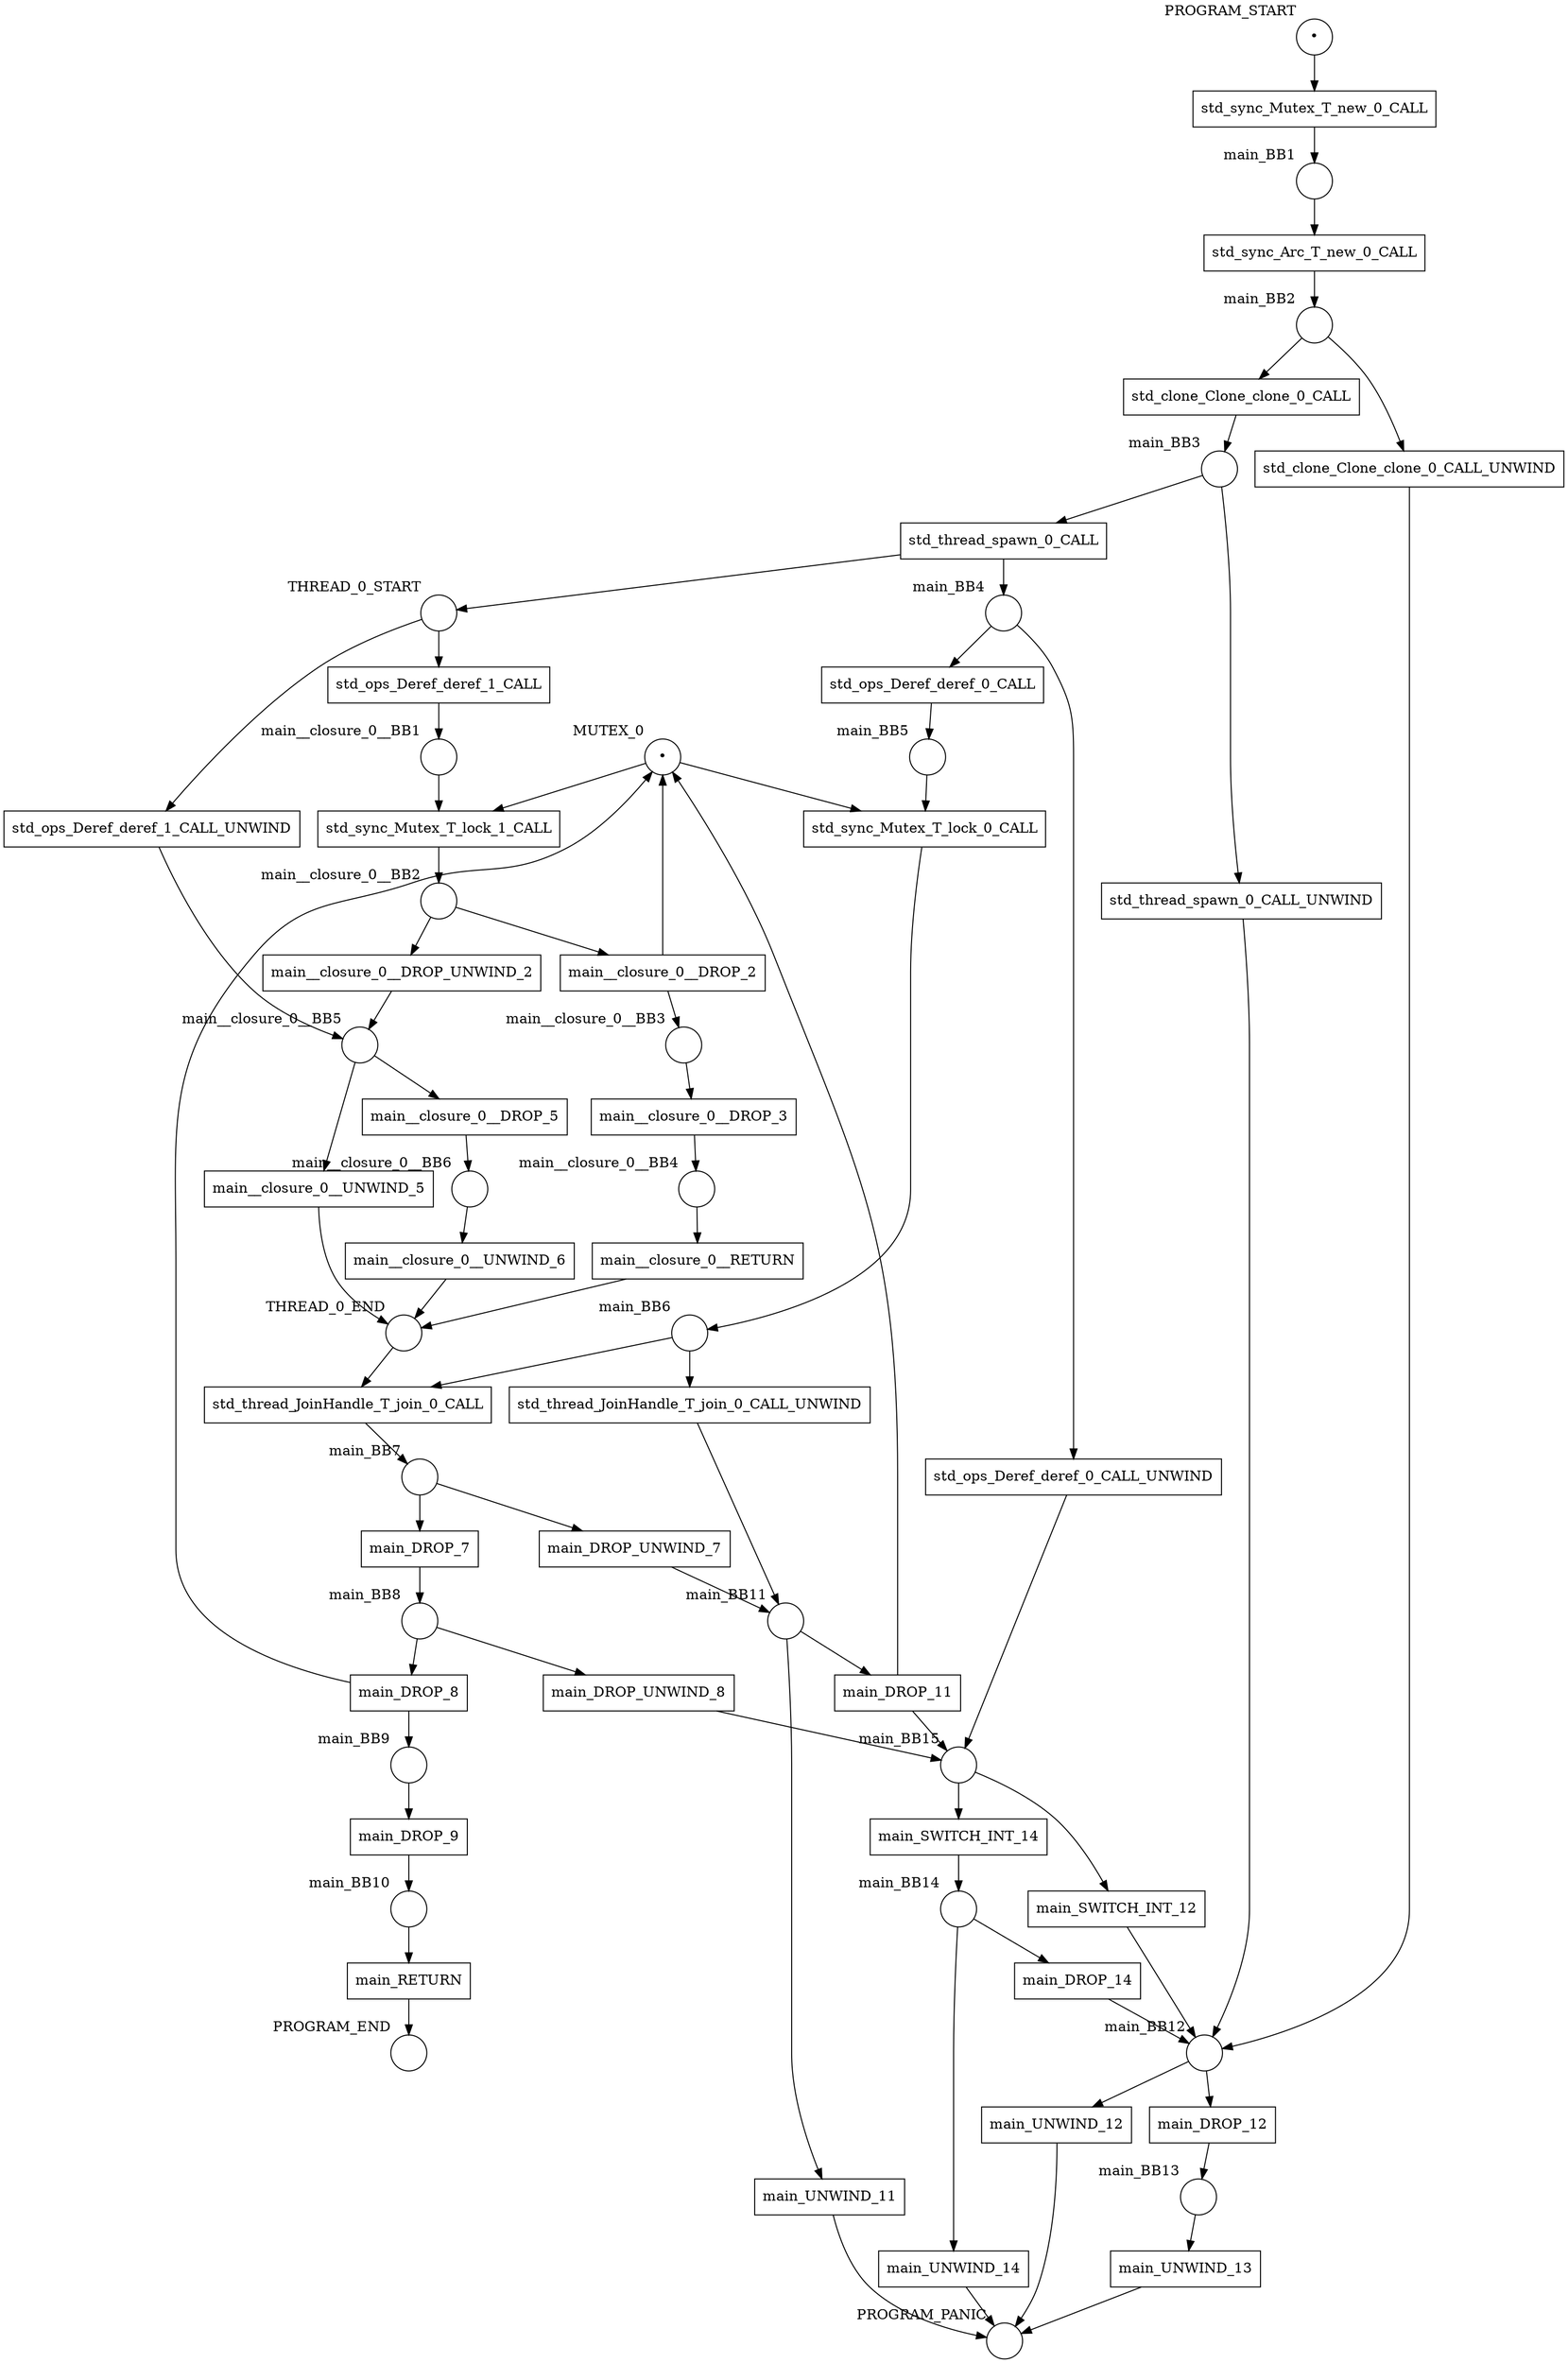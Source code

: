 digraph petrinet {
    MUTEX_0 [shape="circle" xlabel="MUTEX_0" label="•"];
    PROGRAM_END [shape="circle" xlabel="PROGRAM_END" label=""];
    PROGRAM_PANIC [shape="circle" xlabel="PROGRAM_PANIC" label=""];
    PROGRAM_START [shape="circle" xlabel="PROGRAM_START" label="•"];
    THREAD_0_END [shape="circle" xlabel="THREAD_0_END" label=""];
    THREAD_0_START [shape="circle" xlabel="THREAD_0_START" label=""];
    main_BB1 [shape="circle" xlabel="main_BB1" label=""];
    main_BB10 [shape="circle" xlabel="main_BB10" label=""];
    main_BB11 [shape="circle" xlabel="main_BB11" label=""];
    main_BB12 [shape="circle" xlabel="main_BB12" label=""];
    main_BB13 [shape="circle" xlabel="main_BB13" label=""];
    main_BB14 [shape="circle" xlabel="main_BB14" label=""];
    main_BB15 [shape="circle" xlabel="main_BB15" label=""];
    main_BB2 [shape="circle" xlabel="main_BB2" label=""];
    main_BB3 [shape="circle" xlabel="main_BB3" label=""];
    main_BB4 [shape="circle" xlabel="main_BB4" label=""];
    main_BB5 [shape="circle" xlabel="main_BB5" label=""];
    main_BB6 [shape="circle" xlabel="main_BB6" label=""];
    main_BB7 [shape="circle" xlabel="main_BB7" label=""];
    main_BB8 [shape="circle" xlabel="main_BB8" label=""];
    main_BB9 [shape="circle" xlabel="main_BB9" label=""];
    main__closure_0__BB1 [shape="circle" xlabel="main__closure_0__BB1" label=""];
    main__closure_0__BB2 [shape="circle" xlabel="main__closure_0__BB2" label=""];
    main__closure_0__BB3 [shape="circle" xlabel="main__closure_0__BB3" label=""];
    main__closure_0__BB4 [shape="circle" xlabel="main__closure_0__BB4" label=""];
    main__closure_0__BB5 [shape="circle" xlabel="main__closure_0__BB5" label=""];
    main__closure_0__BB6 [shape="circle" xlabel="main__closure_0__BB6" label=""];
    main_DROP_11 [shape="box" xlabel="" label="main_DROP_11"];
    main_DROP_12 [shape="box" xlabel="" label="main_DROP_12"];
    main_DROP_14 [shape="box" xlabel="" label="main_DROP_14"];
    main_DROP_7 [shape="box" xlabel="" label="main_DROP_7"];
    main_DROP_8 [shape="box" xlabel="" label="main_DROP_8"];
    main_DROP_9 [shape="box" xlabel="" label="main_DROP_9"];
    main_DROP_UNWIND_7 [shape="box" xlabel="" label="main_DROP_UNWIND_7"];
    main_DROP_UNWIND_8 [shape="box" xlabel="" label="main_DROP_UNWIND_8"];
    main_RETURN [shape="box" xlabel="" label="main_RETURN"];
    main_SWITCH_INT_12 [shape="box" xlabel="" label="main_SWITCH_INT_12"];
    main_SWITCH_INT_14 [shape="box" xlabel="" label="main_SWITCH_INT_14"];
    main_UNWIND_11 [shape="box" xlabel="" label="main_UNWIND_11"];
    main_UNWIND_12 [shape="box" xlabel="" label="main_UNWIND_12"];
    main_UNWIND_13 [shape="box" xlabel="" label="main_UNWIND_13"];
    main_UNWIND_14 [shape="box" xlabel="" label="main_UNWIND_14"];
    main__closure_0__DROP_2 [shape="box" xlabel="" label="main__closure_0__DROP_2"];
    main__closure_0__DROP_3 [shape="box" xlabel="" label="main__closure_0__DROP_3"];
    main__closure_0__DROP_5 [shape="box" xlabel="" label="main__closure_0__DROP_5"];
    main__closure_0__DROP_UNWIND_2 [shape="box" xlabel="" label="main__closure_0__DROP_UNWIND_2"];
    main__closure_0__RETURN [shape="box" xlabel="" label="main__closure_0__RETURN"];
    main__closure_0__UNWIND_5 [shape="box" xlabel="" label="main__closure_0__UNWIND_5"];
    main__closure_0__UNWIND_6 [shape="box" xlabel="" label="main__closure_0__UNWIND_6"];
    std_clone_Clone_clone_0_CALL [shape="box" xlabel="" label="std_clone_Clone_clone_0_CALL"];
    std_clone_Clone_clone_0_CALL_UNWIND [shape="box" xlabel="" label="std_clone_Clone_clone_0_CALL_UNWIND"];
    std_ops_Deref_deref_0_CALL [shape="box" xlabel="" label="std_ops_Deref_deref_0_CALL"];
    std_ops_Deref_deref_0_CALL_UNWIND [shape="box" xlabel="" label="std_ops_Deref_deref_0_CALL_UNWIND"];
    std_ops_Deref_deref_1_CALL [shape="box" xlabel="" label="std_ops_Deref_deref_1_CALL"];
    std_ops_Deref_deref_1_CALL_UNWIND [shape="box" xlabel="" label="std_ops_Deref_deref_1_CALL_UNWIND"];
    std_sync_Arc_T_new_0_CALL [shape="box" xlabel="" label="std_sync_Arc_T_new_0_CALL"];
    std_sync_Mutex_T_lock_0_CALL [shape="box" xlabel="" label="std_sync_Mutex_T_lock_0_CALL"];
    std_sync_Mutex_T_lock_1_CALL [shape="box" xlabel="" label="std_sync_Mutex_T_lock_1_CALL"];
    std_sync_Mutex_T_new_0_CALL [shape="box" xlabel="" label="std_sync_Mutex_T_new_0_CALL"];
    std_thread_JoinHandle_T_join_0_CALL [shape="box" xlabel="" label="std_thread_JoinHandle_T_join_0_CALL"];
    std_thread_JoinHandle_T_join_0_CALL_UNWIND [shape="box" xlabel="" label="std_thread_JoinHandle_T_join_0_CALL_UNWIND"];
    std_thread_spawn_0_CALL [shape="box" xlabel="" label="std_thread_spawn_0_CALL"];
    std_thread_spawn_0_CALL_UNWIND [shape="box" xlabel="" label="std_thread_spawn_0_CALL_UNWIND"];
    MUTEX_0 -> std_sync_Mutex_T_lock_0_CALL;
    MUTEX_0 -> std_sync_Mutex_T_lock_1_CALL;
    PROGRAM_START -> std_sync_Mutex_T_new_0_CALL;
    THREAD_0_END -> std_thread_JoinHandle_T_join_0_CALL;
    THREAD_0_START -> std_ops_Deref_deref_1_CALL;
    THREAD_0_START -> std_ops_Deref_deref_1_CALL_UNWIND;
    main_BB1 -> std_sync_Arc_T_new_0_CALL;
    main_BB10 -> main_RETURN;
    main_BB11 -> main_DROP_11;
    main_BB11 -> main_UNWIND_11;
    main_BB12 -> main_DROP_12;
    main_BB12 -> main_UNWIND_12;
    main_BB13 -> main_UNWIND_13;
    main_BB14 -> main_DROP_14;
    main_BB14 -> main_UNWIND_14;
    main_BB15 -> main_SWITCH_INT_12;
    main_BB15 -> main_SWITCH_INT_14;
    main_BB2 -> std_clone_Clone_clone_0_CALL;
    main_BB2 -> std_clone_Clone_clone_0_CALL_UNWIND;
    main_BB3 -> std_thread_spawn_0_CALL;
    main_BB3 -> std_thread_spawn_0_CALL_UNWIND;
    main_BB4 -> std_ops_Deref_deref_0_CALL;
    main_BB4 -> std_ops_Deref_deref_0_CALL_UNWIND;
    main_BB5 -> std_sync_Mutex_T_lock_0_CALL;
    main_BB6 -> std_thread_JoinHandle_T_join_0_CALL;
    main_BB6 -> std_thread_JoinHandle_T_join_0_CALL_UNWIND;
    main_BB7 -> main_DROP_7;
    main_BB7 -> main_DROP_UNWIND_7;
    main_BB8 -> main_DROP_8;
    main_BB8 -> main_DROP_UNWIND_8;
    main_BB9 -> main_DROP_9;
    main__closure_0__BB1 -> std_sync_Mutex_T_lock_1_CALL;
    main__closure_0__BB2 -> main__closure_0__DROP_2;
    main__closure_0__BB2 -> main__closure_0__DROP_UNWIND_2;
    main__closure_0__BB3 -> main__closure_0__DROP_3;
    main__closure_0__BB4 -> main__closure_0__RETURN;
    main__closure_0__BB5 -> main__closure_0__DROP_5;
    main__closure_0__BB5 -> main__closure_0__UNWIND_5;
    main__closure_0__BB6 -> main__closure_0__UNWIND_6;
    main_DROP_11 -> MUTEX_0;
    main_DROP_11 -> main_BB15;
    main_DROP_12 -> main_BB13;
    main_DROP_14 -> main_BB12;
    main_DROP_7 -> main_BB8;
    main_DROP_8 -> MUTEX_0;
    main_DROP_8 -> main_BB9;
    main_DROP_9 -> main_BB10;
    main_DROP_UNWIND_7 -> main_BB11;
    main_DROP_UNWIND_8 -> main_BB15;
    main_RETURN -> PROGRAM_END;
    main_SWITCH_INT_12 -> main_BB12;
    main_SWITCH_INT_14 -> main_BB14;
    main_UNWIND_11 -> PROGRAM_PANIC;
    main_UNWIND_12 -> PROGRAM_PANIC;
    main_UNWIND_13 -> PROGRAM_PANIC;
    main_UNWIND_14 -> PROGRAM_PANIC;
    main__closure_0__DROP_2 -> MUTEX_0;
    main__closure_0__DROP_2 -> main__closure_0__BB3;
    main__closure_0__DROP_3 -> main__closure_0__BB4;
    main__closure_0__DROP_5 -> main__closure_0__BB6;
    main__closure_0__DROP_UNWIND_2 -> main__closure_0__BB5;
    main__closure_0__RETURN -> THREAD_0_END;
    main__closure_0__UNWIND_5 -> THREAD_0_END;
    main__closure_0__UNWIND_6 -> THREAD_0_END;
    std_clone_Clone_clone_0_CALL -> main_BB3;
    std_clone_Clone_clone_0_CALL_UNWIND -> main_BB12;
    std_ops_Deref_deref_0_CALL -> main_BB5;
    std_ops_Deref_deref_0_CALL_UNWIND -> main_BB15;
    std_ops_Deref_deref_1_CALL -> main__closure_0__BB1;
    std_ops_Deref_deref_1_CALL_UNWIND -> main__closure_0__BB5;
    std_sync_Arc_T_new_0_CALL -> main_BB2;
    std_sync_Mutex_T_lock_0_CALL -> main_BB6;
    std_sync_Mutex_T_lock_1_CALL -> main__closure_0__BB2;
    std_sync_Mutex_T_new_0_CALL -> main_BB1;
    std_thread_JoinHandle_T_join_0_CALL -> main_BB7;
    std_thread_JoinHandle_T_join_0_CALL_UNWIND -> main_BB11;
    std_thread_spawn_0_CALL -> THREAD_0_START;
    std_thread_spawn_0_CALL -> main_BB4;
    std_thread_spawn_0_CALL_UNWIND -> main_BB12;
}
